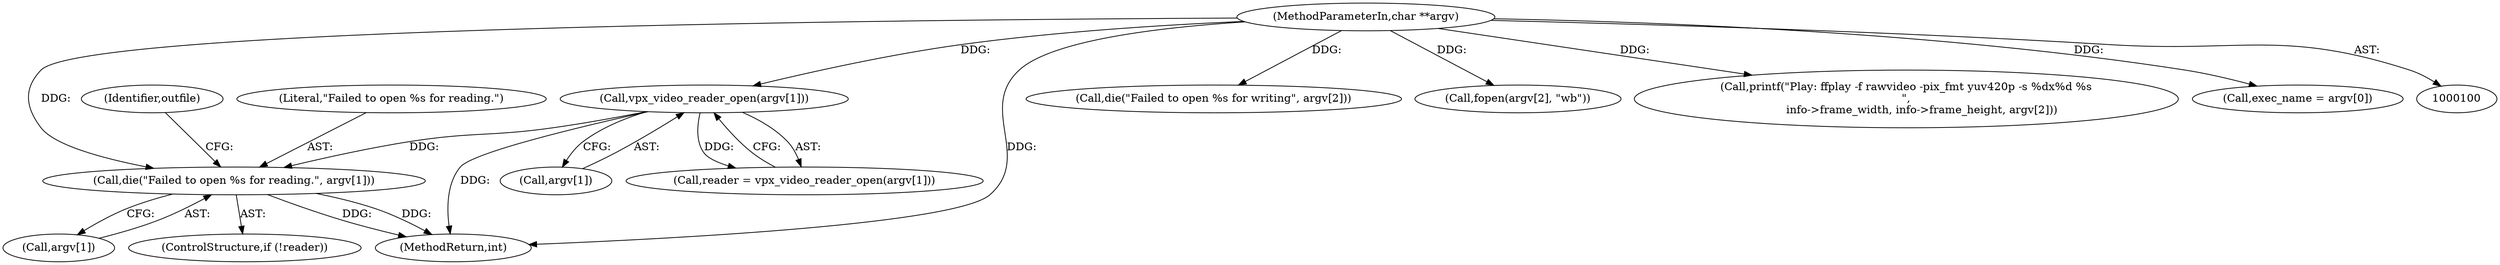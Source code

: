 digraph "0_Android_5a9753fca56f0eeb9f61e342b2fccffc364f9426_3@pointer" {
"1000146" [label="(Call,die(\"Failed to open %s for reading.\", argv[1]))"];
"1000139" [label="(Call,vpx_video_reader_open(argv[1]))"];
"1000102" [label="(MethodParameterIn,char **argv)"];
"1000154" [label="(Identifier,outfile)"];
"1000137" [label="(Call,reader = vpx_video_reader_open(argv[1]))"];
"1000143" [label="(ControlStructure,if (!reader))"];
"1000160" [label="(Call,die(\"Failed to open %s for writing\", argv[2]))"];
"1000155" [label="(Call,fopen(argv[2], \"wb\"))"];
"1000146" [label="(Call,die(\"Failed to open %s for reading.\", argv[1]))"];
"1000148" [label="(Call,argv[1])"];
"1000147" [label="(Literal,\"Failed to open %s for reading.\")"];
"1000140" [label="(Call,argv[1])"];
"1000313" [label="(Call,printf(\"Play: ffplay -f rawvideo -pix_fmt yuv420p -s %dx%d %s\n\",\n         info->frame_width, info->frame_height, argv[2]))"];
"1000126" [label="(Call,exec_name = argv[0])"];
"1000330" [label="(MethodReturn,int)"];
"1000139" [label="(Call,vpx_video_reader_open(argv[1]))"];
"1000102" [label="(MethodParameterIn,char **argv)"];
"1000146" -> "1000143"  [label="AST: "];
"1000146" -> "1000148"  [label="CFG: "];
"1000147" -> "1000146"  [label="AST: "];
"1000148" -> "1000146"  [label="AST: "];
"1000154" -> "1000146"  [label="CFG: "];
"1000146" -> "1000330"  [label="DDG: "];
"1000146" -> "1000330"  [label="DDG: "];
"1000139" -> "1000146"  [label="DDG: "];
"1000102" -> "1000146"  [label="DDG: "];
"1000139" -> "1000137"  [label="AST: "];
"1000139" -> "1000140"  [label="CFG: "];
"1000140" -> "1000139"  [label="AST: "];
"1000137" -> "1000139"  [label="CFG: "];
"1000139" -> "1000330"  [label="DDG: "];
"1000139" -> "1000137"  [label="DDG: "];
"1000102" -> "1000139"  [label="DDG: "];
"1000102" -> "1000100"  [label="AST: "];
"1000102" -> "1000330"  [label="DDG: "];
"1000102" -> "1000126"  [label="DDG: "];
"1000102" -> "1000155"  [label="DDG: "];
"1000102" -> "1000160"  [label="DDG: "];
"1000102" -> "1000313"  [label="DDG: "];
}
